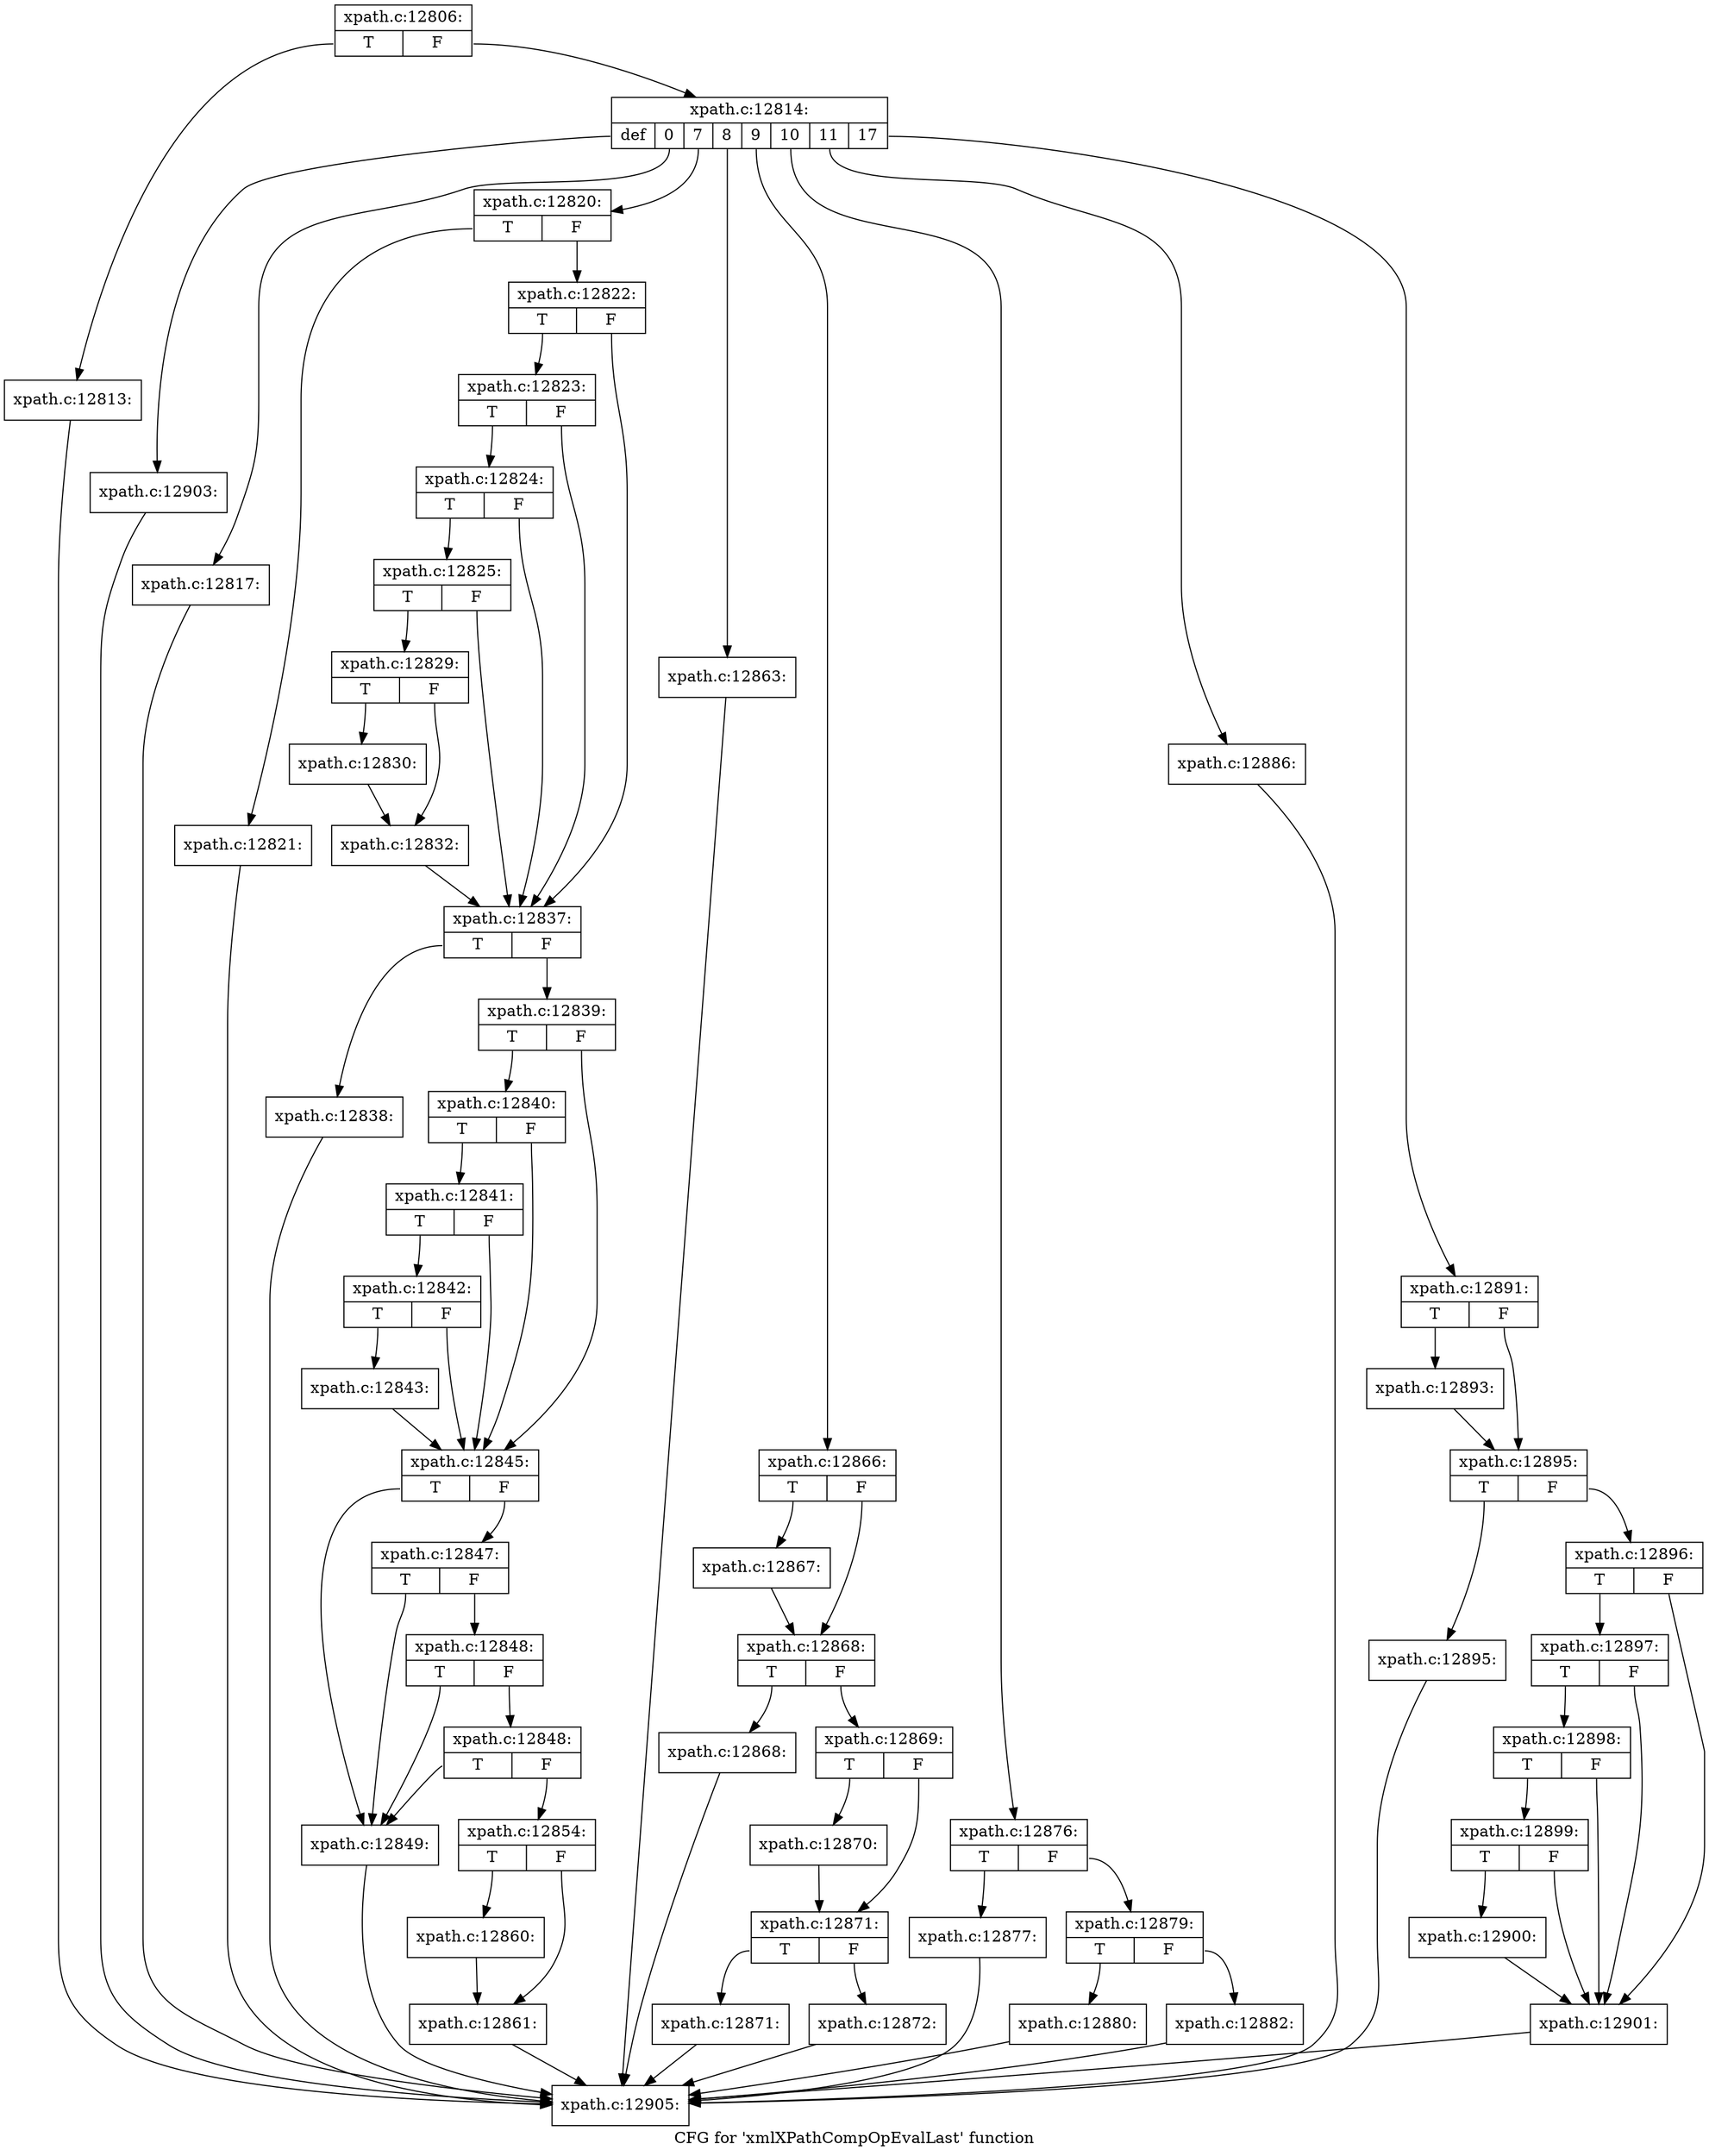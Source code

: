 digraph "CFG for 'xmlXPathCompOpEvalLast' function" {
	label="CFG for 'xmlXPathCompOpEvalLast' function";

	Node0x55e6b2e6cb80 [shape=record,label="{xpath.c:12806:|{<s0>T|<s1>F}}"];
	Node0x55e6b2e6cb80:s0 -> Node0x55e6b2e989a0;
	Node0x55e6b2e6cb80:s1 -> Node0x55e6b2e989f0;
	Node0x55e6b2e989a0 [shape=record,label="{xpath.c:12813:}"];
	Node0x55e6b2e989a0 -> Node0x55e6b2e833f0;
	Node0x55e6b2e989f0 [shape=record,label="{xpath.c:12814:|{<s0>def|<s1>0|<s2>7|<s3>8|<s4>9|<s5>10|<s6>11|<s7>17}}"];
	Node0x55e6b2e989f0:s0 -> Node0x55e6b2e990c0;
	Node0x55e6b2e989f0:s1 -> Node0x55e6b2e99400;
	Node0x55e6b2e989f0:s2 -> Node0x55e6b2e995c0;
	Node0x55e6b2e989f0:s3 -> Node0x55e6b2ea2050;
	Node0x55e6b2e989f0:s4 -> Node0x55e6b2ea2360;
	Node0x55e6b2e989f0:s5 -> Node0x55e6b2ea4f60;
	Node0x55e6b2e989f0:s6 -> Node0x55e6b2ea69d0;
	Node0x55e6b2e989f0:s7 -> Node0x55e6b2ea7210;
	Node0x55e6b2e99400 [shape=record,label="{xpath.c:12817:}"];
	Node0x55e6b2e99400 -> Node0x55e6b2e833f0;
	Node0x55e6b2e995c0 [shape=record,label="{xpath.c:12820:|{<s0>T|<s1>F}}"];
	Node0x55e6b2e995c0:s0 -> Node0x55e6b2e99e10;
	Node0x55e6b2e995c0:s1 -> Node0x55e6b2e99e60;
	Node0x55e6b2e99e10 [shape=record,label="{xpath.c:12821:}"];
	Node0x55e6b2e99e10 -> Node0x55e6b2e833f0;
	Node0x55e6b2e99e60 [shape=record,label="{xpath.c:12822:|{<s0>T|<s1>F}}"];
	Node0x55e6b2e99e60:s0 -> Node0x55e6b2e9a470;
	Node0x55e6b2e99e60:s1 -> Node0x55e6b2e9a320;
	Node0x55e6b2e9a470 [shape=record,label="{xpath.c:12823:|{<s0>T|<s1>F}}"];
	Node0x55e6b2e9a470:s0 -> Node0x55e6b2e9a3f0;
	Node0x55e6b2e9a470:s1 -> Node0x55e6b2e9a320;
	Node0x55e6b2e9a3f0 [shape=record,label="{xpath.c:12824:|{<s0>T|<s1>F}}"];
	Node0x55e6b2e9a3f0:s0 -> Node0x55e6b2e9a370;
	Node0x55e6b2e9a3f0:s1 -> Node0x55e6b2e9a320;
	Node0x55e6b2e9a370 [shape=record,label="{xpath.c:12825:|{<s0>T|<s1>F}}"];
	Node0x55e6b2e9a370:s0 -> Node0x55e6b2e9a2d0;
	Node0x55e6b2e9a370:s1 -> Node0x55e6b2e9a320;
	Node0x55e6b2e9a2d0 [shape=record,label="{xpath.c:12829:|{<s0>T|<s1>F}}"];
	Node0x55e6b2e9a2d0:s0 -> Node0x55e6b2e9b7e0;
	Node0x55e6b2e9a2d0:s1 -> Node0x55e6b2e9b830;
	Node0x55e6b2e9b7e0 [shape=record,label="{xpath.c:12830:}"];
	Node0x55e6b2e9b7e0 -> Node0x55e6b2e9b830;
	Node0x55e6b2e9b830 [shape=record,label="{xpath.c:12832:}"];
	Node0x55e6b2e9b830 -> Node0x55e6b2e9a320;
	Node0x55e6b2e9a320 [shape=record,label="{xpath.c:12837:|{<s0>T|<s1>F}}"];
	Node0x55e6b2e9a320:s0 -> Node0x55e6b2e9d6f0;
	Node0x55e6b2e9a320:s1 -> Node0x55e6b2e9d740;
	Node0x55e6b2e9d6f0 [shape=record,label="{xpath.c:12838:}"];
	Node0x55e6b2e9d6f0 -> Node0x55e6b2e833f0;
	Node0x55e6b2e9d740 [shape=record,label="{xpath.c:12839:|{<s0>T|<s1>F}}"];
	Node0x55e6b2e9d740:s0 -> Node0x55e6b2e9dd50;
	Node0x55e6b2e9d740:s1 -> Node0x55e6b2e9dc00;
	Node0x55e6b2e9dd50 [shape=record,label="{xpath.c:12840:|{<s0>T|<s1>F}}"];
	Node0x55e6b2e9dd50:s0 -> Node0x55e6b2e9dcd0;
	Node0x55e6b2e9dd50:s1 -> Node0x55e6b2e9dc00;
	Node0x55e6b2e9dcd0 [shape=record,label="{xpath.c:12841:|{<s0>T|<s1>F}}"];
	Node0x55e6b2e9dcd0:s0 -> Node0x55e6b2e9dc50;
	Node0x55e6b2e9dcd0:s1 -> Node0x55e6b2e9dc00;
	Node0x55e6b2e9dc50 [shape=record,label="{xpath.c:12842:|{<s0>T|<s1>F}}"];
	Node0x55e6b2e9dc50:s0 -> Node0x55e6b2e9dbb0;
	Node0x55e6b2e9dc50:s1 -> Node0x55e6b2e9dc00;
	Node0x55e6b2e9dbb0 [shape=record,label="{xpath.c:12843:}"];
	Node0x55e6b2e9dbb0 -> Node0x55e6b2e9dc00;
	Node0x55e6b2e9dc00 [shape=record,label="{xpath.c:12845:|{<s0>T|<s1>F}}"];
	Node0x55e6b2e9dc00:s0 -> Node0x55e6b2e9f5e0;
	Node0x55e6b2e9dc00:s1 -> Node0x55e6b2e9f780;
	Node0x55e6b2e9f780 [shape=record,label="{xpath.c:12847:|{<s0>T|<s1>F}}"];
	Node0x55e6b2e9f780:s0 -> Node0x55e6b2e9f5e0;
	Node0x55e6b2e9f780:s1 -> Node0x55e6b2e9f700;
	Node0x55e6b2e9f700 [shape=record,label="{xpath.c:12848:|{<s0>T|<s1>F}}"];
	Node0x55e6b2e9f700:s0 -> Node0x55e6b2e9f5e0;
	Node0x55e6b2e9f700:s1 -> Node0x55e6b2e9f680;
	Node0x55e6b2e9f680 [shape=record,label="{xpath.c:12848:|{<s0>T|<s1>F}}"];
	Node0x55e6b2e9f680:s0 -> Node0x55e6b2e9f5e0;
	Node0x55e6b2e9f680:s1 -> Node0x55e6b2e9f630;
	Node0x55e6b2e9f5e0 [shape=record,label="{xpath.c:12849:}"];
	Node0x55e6b2e9f5e0 -> Node0x55e6b2e833f0;
	Node0x55e6b2e9f630 [shape=record,label="{xpath.c:12854:|{<s0>T|<s1>F}}"];
	Node0x55e6b2e9f630:s0 -> Node0x55e6b2ea1860;
	Node0x55e6b2e9f630:s1 -> Node0x55e6b2ea18b0;
	Node0x55e6b2ea1860 [shape=record,label="{xpath.c:12860:}"];
	Node0x55e6b2ea1860 -> Node0x55e6b2ea18b0;
	Node0x55e6b2ea18b0 [shape=record,label="{xpath.c:12861:}"];
	Node0x55e6b2ea18b0 -> Node0x55e6b2e833f0;
	Node0x55e6b2ea2050 [shape=record,label="{xpath.c:12863:}"];
	Node0x55e6b2ea2050 -> Node0x55e6b2e833f0;
	Node0x55e6b2ea2360 [shape=record,label="{xpath.c:12866:|{<s0>T|<s1>F}}"];
	Node0x55e6b2ea2360:s0 -> Node0x55e6b2ea2450;
	Node0x55e6b2ea2360:s1 -> Node0x55e6b2ea24a0;
	Node0x55e6b2ea2450 [shape=record,label="{xpath.c:12867:}"];
	Node0x55e6b2ea2450 -> Node0x55e6b2ea24a0;
	Node0x55e6b2ea24a0 [shape=record,label="{xpath.c:12868:|{<s0>T|<s1>F}}"];
	Node0x55e6b2ea24a0:s0 -> Node0x55e6b2ea3110;
	Node0x55e6b2ea24a0:s1 -> Node0x55e6b2ea3160;
	Node0x55e6b2ea3110 [shape=record,label="{xpath.c:12868:}"];
	Node0x55e6b2ea3110 -> Node0x55e6b2e833f0;
	Node0x55e6b2ea3160 [shape=record,label="{xpath.c:12869:|{<s0>T|<s1>F}}"];
	Node0x55e6b2ea3160:s0 -> Node0x55e6b2ea35d0;
	Node0x55e6b2ea3160:s1 -> Node0x55e6b2ea3620;
	Node0x55e6b2ea35d0 [shape=record,label="{xpath.c:12870:}"];
	Node0x55e6b2ea35d0 -> Node0x55e6b2ea3620;
	Node0x55e6b2ea3620 [shape=record,label="{xpath.c:12871:|{<s0>T|<s1>F}}"];
	Node0x55e6b2ea3620:s0 -> Node0x55e6b2ea4290;
	Node0x55e6b2ea3620:s1 -> Node0x55e6b2ea42e0;
	Node0x55e6b2ea4290 [shape=record,label="{xpath.c:12871:}"];
	Node0x55e6b2ea4290 -> Node0x55e6b2e833f0;
	Node0x55e6b2ea42e0 [shape=record,label="{xpath.c:12872:}"];
	Node0x55e6b2ea42e0 -> Node0x55e6b2e833f0;
	Node0x55e6b2ea4f60 [shape=record,label="{xpath.c:12876:|{<s0>T|<s1>F}}"];
	Node0x55e6b2ea4f60:s0 -> Node0x55e6b2ea50c0;
	Node0x55e6b2ea4f60:s1 -> Node0x55e6b2ea5110;
	Node0x55e6b2ea50c0 [shape=record,label="{xpath.c:12877:}"];
	Node0x55e6b2ea50c0 -> Node0x55e6b2e833f0;
	Node0x55e6b2ea5110 [shape=record,label="{xpath.c:12879:|{<s0>T|<s1>F}}"];
	Node0x55e6b2ea5110:s0 -> Node0x55e6b2ea5e90;
	Node0x55e6b2ea5110:s1 -> Node0x55e6b2ea5ee0;
	Node0x55e6b2ea5e90 [shape=record,label="{xpath.c:12880:}"];
	Node0x55e6b2ea5e90 -> Node0x55e6b2e833f0;
	Node0x55e6b2ea5ee0 [shape=record,label="{xpath.c:12882:}"];
	Node0x55e6b2ea5ee0 -> Node0x55e6b2e833f0;
	Node0x55e6b2ea69d0 [shape=record,label="{xpath.c:12886:}"];
	Node0x55e6b2ea69d0 -> Node0x55e6b2e833f0;
	Node0x55e6b2ea7210 [shape=record,label="{xpath.c:12891:|{<s0>T|<s1>F}}"];
	Node0x55e6b2ea7210:s0 -> Node0x55e6b2ea72c0;
	Node0x55e6b2ea7210:s1 -> Node0x55e6b2ea7310;
	Node0x55e6b2ea72c0 [shape=record,label="{xpath.c:12893:}"];
	Node0x55e6b2ea72c0 -> Node0x55e6b2ea7310;
	Node0x55e6b2ea7310 [shape=record,label="{xpath.c:12895:|{<s0>T|<s1>F}}"];
	Node0x55e6b2ea7310:s0 -> Node0x55e6b2ea8030;
	Node0x55e6b2ea7310:s1 -> Node0x55e6b2ea8080;
	Node0x55e6b2ea8030 [shape=record,label="{xpath.c:12895:}"];
	Node0x55e6b2ea8030 -> Node0x55e6b2e833f0;
	Node0x55e6b2ea8080 [shape=record,label="{xpath.c:12896:|{<s0>T|<s1>F}}"];
	Node0x55e6b2ea8080:s0 -> Node0x55e6b2ea8690;
	Node0x55e6b2ea8080:s1 -> Node0x55e6b2ea8540;
	Node0x55e6b2ea8690 [shape=record,label="{xpath.c:12897:|{<s0>T|<s1>F}}"];
	Node0x55e6b2ea8690:s0 -> Node0x55e6b2ea8610;
	Node0x55e6b2ea8690:s1 -> Node0x55e6b2ea8540;
	Node0x55e6b2ea8610 [shape=record,label="{xpath.c:12898:|{<s0>T|<s1>F}}"];
	Node0x55e6b2ea8610:s0 -> Node0x55e6b2ea8590;
	Node0x55e6b2ea8610:s1 -> Node0x55e6b2ea8540;
	Node0x55e6b2ea8590 [shape=record,label="{xpath.c:12899:|{<s0>T|<s1>F}}"];
	Node0x55e6b2ea8590:s0 -> Node0x55e6b2ea84f0;
	Node0x55e6b2ea8590:s1 -> Node0x55e6b2ea8540;
	Node0x55e6b2ea84f0 [shape=record,label="{xpath.c:12900:}"];
	Node0x55e6b2ea84f0 -> Node0x55e6b2ea8540;
	Node0x55e6b2ea8540 [shape=record,label="{xpath.c:12901:}"];
	Node0x55e6b2ea8540 -> Node0x55e6b2e833f0;
	Node0x55e6b2e990c0 [shape=record,label="{xpath.c:12903:}"];
	Node0x55e6b2e990c0 -> Node0x55e6b2e833f0;
	Node0x55e6b2e833f0 [shape=record,label="{xpath.c:12905:}"];
}
